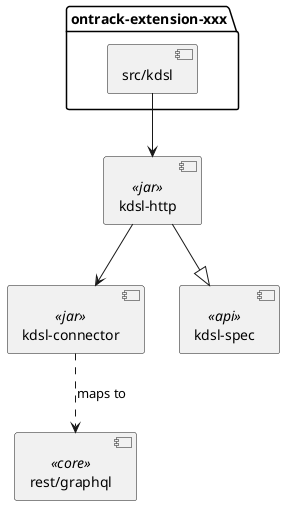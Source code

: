@startuml

component "kdsl-connector" as Connector <<jar>>

component "kdsl-spec" as Spec <<api>>

component "kdsl-http" as HTTP <<jar>>

component "rest/graphql" as UI <<core>>

HTTP --|> Spec
HTTP --> Connector
Connector ..> UI: maps to

package "ontrack-extension-xxx" {
    component "src/kdsl" as ExtensionDSL

    ExtensionDSL --> HTTP
}

@enduml